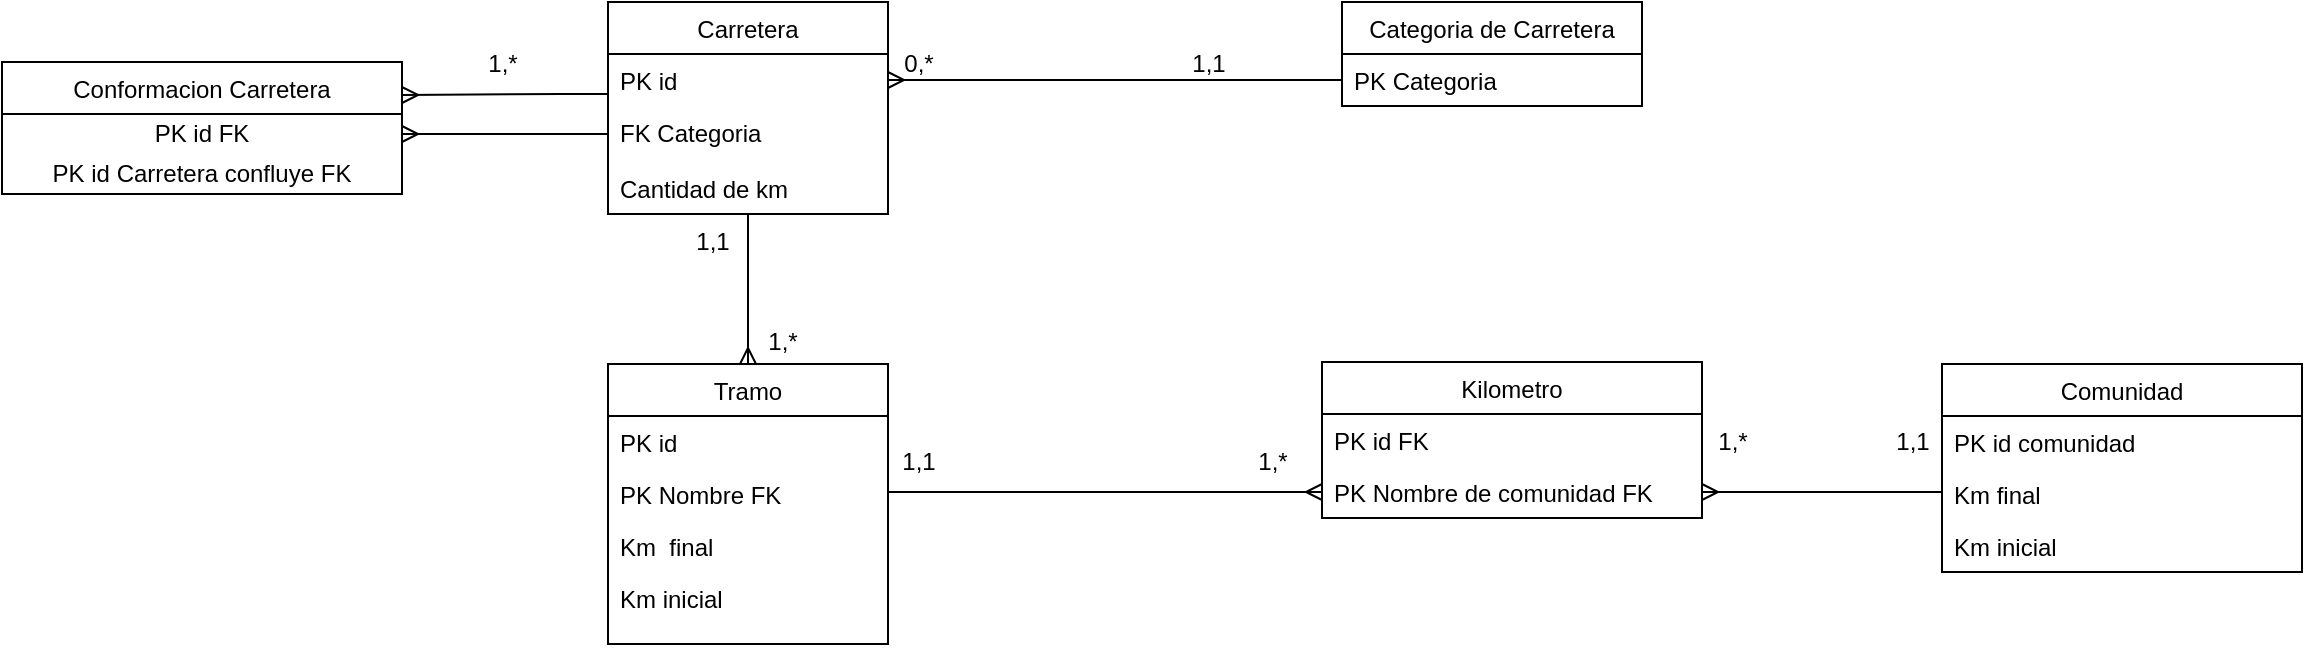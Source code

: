 <mxfile version="14.6.0" type="github"><diagram id="sXKFnosdS9CpjStGpaaK" name="Page-1"><mxGraphModel dx="1304" dy="567" grid="1" gridSize="10" guides="1" tooltips="1" connect="1" arrows="1" fold="1" page="1" pageScale="1" pageWidth="850" pageHeight="1100" math="0" shadow="0"><root><mxCell id="0"/><mxCell id="1" parent="0"/><mxCell id="_kONYAwKLRF5fIC91RFP-21" style="edgeStyle=orthogonalEdgeStyle;rounded=0;orthogonalLoop=1;jettySize=auto;html=1;endArrow=ERmany;endFill=0;" parent="1" source="_kONYAwKLRF5fIC91RFP-1" target="_kONYAwKLRF5fIC91RFP-10" edge="1"><mxGeometry relative="1" as="geometry"/></mxCell><mxCell id="_kONYAwKLRF5fIC91RFP-1" value="Carretera" style="swimlane;fontStyle=0;childLayout=stackLayout;horizontal=1;startSize=26;fillColor=none;horizontalStack=0;resizeParent=1;resizeParentMax=0;resizeLast=0;collapsible=1;marginBottom=0;" parent="1" vertex="1"><mxGeometry x="363" y="100" width="140" height="106" as="geometry"/></mxCell><mxCell id="_kONYAwKLRF5fIC91RFP-2" value="PK id" style="text;strokeColor=none;fillColor=none;align=left;verticalAlign=top;spacingLeft=4;spacingRight=4;overflow=hidden;rotatable=0;points=[[0,0.5],[1,0.5]];portConstraint=eastwest;" parent="_kONYAwKLRF5fIC91RFP-1" vertex="1"><mxGeometry y="26" width="140" height="26" as="geometry"/></mxCell><mxCell id="_kONYAwKLRF5fIC91RFP-4" value="FK Categoria&#10;" style="text;strokeColor=none;fillColor=none;align=left;verticalAlign=top;spacingLeft=4;spacingRight=4;overflow=hidden;rotatable=0;points=[[0,0.5],[1,0.5]];portConstraint=eastwest;" parent="_kONYAwKLRF5fIC91RFP-1" vertex="1"><mxGeometry y="52" width="140" height="28" as="geometry"/></mxCell><mxCell id="_kONYAwKLRF5fIC91RFP-23" value="Cantidad de km" style="text;strokeColor=none;fillColor=none;align=left;verticalAlign=top;spacingLeft=4;spacingRight=4;overflow=hidden;rotatable=0;points=[[0,0.5],[1,0.5]];portConstraint=eastwest;" parent="_kONYAwKLRF5fIC91RFP-1" vertex="1"><mxGeometry y="80" width="140" height="26" as="geometry"/></mxCell><mxCell id="_kONYAwKLRF5fIC91RFP-5" value="Categoria de Carretera" style="swimlane;fontStyle=0;childLayout=stackLayout;horizontal=1;startSize=26;fillColor=none;horizontalStack=0;resizeParent=1;resizeParentMax=0;resizeLast=0;collapsible=1;marginBottom=0;" parent="1" vertex="1"><mxGeometry x="730" y="100" width="150" height="52" as="geometry"/></mxCell><mxCell id="_kONYAwKLRF5fIC91RFP-7" value="PK Categoria" style="text;strokeColor=none;fillColor=none;align=left;verticalAlign=top;spacingLeft=4;spacingRight=4;overflow=hidden;rotatable=0;points=[[0,0.5],[1,0.5]];portConstraint=eastwest;" parent="_kONYAwKLRF5fIC91RFP-5" vertex="1"><mxGeometry y="26" width="150" height="26" as="geometry"/></mxCell><mxCell id="_kONYAwKLRF5fIC91RFP-10" value="Tramo" style="swimlane;fontStyle=0;childLayout=stackLayout;horizontal=1;startSize=26;fillColor=none;horizontalStack=0;resizeParent=1;resizeParentMax=0;resizeLast=0;collapsible=1;marginBottom=0;" parent="1" vertex="1"><mxGeometry x="363" y="281" width="140" height="140" as="geometry"/></mxCell><mxCell id="_kONYAwKLRF5fIC91RFP-28" value="PK id" style="text;strokeColor=none;fillColor=none;align=left;verticalAlign=top;spacingLeft=4;spacingRight=4;overflow=hidden;rotatable=0;points=[[0,0.5],[1,0.5]];portConstraint=eastwest;" parent="_kONYAwKLRF5fIC91RFP-10" vertex="1"><mxGeometry y="26" width="140" height="26" as="geometry"/></mxCell><mxCell id="_kONYAwKLRF5fIC91RFP-11" value="PK Nombre FK" style="text;strokeColor=none;fillColor=none;align=left;verticalAlign=top;spacingLeft=4;spacingRight=4;overflow=hidden;rotatable=0;points=[[0,0.5],[1,0.5]];portConstraint=eastwest;" parent="_kONYAwKLRF5fIC91RFP-10" vertex="1"><mxGeometry y="52" width="140" height="26" as="geometry"/></mxCell><mxCell id="rfUbpbk3-Up4NSns69iV-2" value="Km  final" style="text;strokeColor=none;fillColor=none;align=left;verticalAlign=top;spacingLeft=4;spacingRight=4;overflow=hidden;rotatable=0;points=[[0,0.5],[1,0.5]];portConstraint=eastwest;" parent="_kONYAwKLRF5fIC91RFP-10" vertex="1"><mxGeometry y="78" width="140" height="26" as="geometry"/></mxCell><mxCell id="_kONYAwKLRF5fIC91RFP-47" value="Km inicial" style="text;strokeColor=none;fillColor=none;align=left;verticalAlign=top;spacingLeft=4;spacingRight=4;overflow=hidden;rotatable=0;points=[[0,0.5],[1,0.5]];portConstraint=eastwest;" parent="_kONYAwKLRF5fIC91RFP-10" vertex="1"><mxGeometry y="104" width="140" height="36" as="geometry"/></mxCell><mxCell id="_kONYAwKLRF5fIC91RFP-14" value="Comunidad" style="swimlane;fontStyle=0;childLayout=stackLayout;horizontal=1;startSize=26;fillColor=none;horizontalStack=0;resizeParent=1;resizeParentMax=0;resizeLast=0;collapsible=1;marginBottom=0;" parent="1" vertex="1"><mxGeometry x="1030" y="281" width="180" height="104" as="geometry"/></mxCell><mxCell id="_kONYAwKLRF5fIC91RFP-15" value="PK id comunidad" style="text;strokeColor=none;fillColor=none;align=left;verticalAlign=top;spacingLeft=4;spacingRight=4;overflow=hidden;rotatable=0;points=[[0,0.5],[1,0.5]];portConstraint=eastwest;" parent="_kONYAwKLRF5fIC91RFP-14" vertex="1"><mxGeometry y="26" width="180" height="26" as="geometry"/></mxCell><mxCell id="rfUbpbk3-Up4NSns69iV-4" value="Km final" style="text;strokeColor=none;fillColor=none;align=left;verticalAlign=top;spacingLeft=4;spacingRight=4;overflow=hidden;rotatable=0;points=[[0,0.5],[1,0.5]];portConstraint=eastwest;" parent="_kONYAwKLRF5fIC91RFP-14" vertex="1"><mxGeometry y="52" width="180" height="26" as="geometry"/></mxCell><mxCell id="rfUbpbk3-Up4NSns69iV-3" value="Km inicial" style="text;strokeColor=none;fillColor=none;align=left;verticalAlign=top;spacingLeft=4;spacingRight=4;overflow=hidden;rotatable=0;points=[[0,0.5],[1,0.5]];portConstraint=eastwest;" parent="_kONYAwKLRF5fIC91RFP-14" vertex="1"><mxGeometry y="78" width="180" height="26" as="geometry"/></mxCell><mxCell id="_kONYAwKLRF5fIC91RFP-18" style="edgeStyle=orthogonalEdgeStyle;rounded=0;orthogonalLoop=1;jettySize=auto;html=1;entryX=1;entryY=0.5;entryDx=0;entryDy=0;endArrow=ERmany;endFill=0;" parent="1" source="_kONYAwKLRF5fIC91RFP-7" target="_kONYAwKLRF5fIC91RFP-2" edge="1"><mxGeometry relative="1" as="geometry"/></mxCell><mxCell id="_kONYAwKLRF5fIC91RFP-19" value="0,*" style="text;html=1;align=center;verticalAlign=middle;resizable=0;points=[];autosize=1;strokeColor=none;" parent="1" vertex="1"><mxGeometry x="503" y="121" width="30" height="20" as="geometry"/></mxCell><mxCell id="_kONYAwKLRF5fIC91RFP-22" value="1,1" style="text;html=1;align=center;verticalAlign=middle;resizable=0;points=[];autosize=1;strokeColor=none;" parent="1" vertex="1"><mxGeometry x="648" y="121" width="30" height="20" as="geometry"/></mxCell><mxCell id="_kONYAwKLRF5fIC91RFP-24" value="Kilometro" style="swimlane;fontStyle=0;childLayout=stackLayout;horizontal=1;startSize=26;fillColor=none;horizontalStack=0;resizeParent=1;resizeParentMax=0;resizeLast=0;collapsible=1;marginBottom=0;" parent="1" vertex="1"><mxGeometry x="720" y="280" width="190" height="78" as="geometry"/></mxCell><mxCell id="_kONYAwKLRF5fIC91RFP-25" value="PK id FK" style="text;strokeColor=none;fillColor=none;align=left;verticalAlign=top;spacingLeft=4;spacingRight=4;overflow=hidden;rotatable=0;points=[[0,0.5],[1,0.5]];portConstraint=eastwest;" parent="_kONYAwKLRF5fIC91RFP-24" vertex="1"><mxGeometry y="26" width="190" height="26" as="geometry"/></mxCell><mxCell id="_kONYAwKLRF5fIC91RFP-26" value="PK Nombre de comunidad FK" style="text;strokeColor=none;fillColor=none;align=left;verticalAlign=top;spacingLeft=4;spacingRight=4;overflow=hidden;rotatable=0;points=[[0,0.5],[1,0.5]];portConstraint=eastwest;" parent="_kONYAwKLRF5fIC91RFP-24" vertex="1"><mxGeometry y="52" width="190" height="26" as="geometry"/></mxCell><mxCell id="_kONYAwKLRF5fIC91RFP-37" style="edgeStyle=orthogonalEdgeStyle;rounded=0;orthogonalLoop=1;jettySize=auto;html=1;entryX=0;entryY=0.5;entryDx=0;entryDy=0;endArrow=ERmany;endFill=0;" parent="1" source="_kONYAwKLRF5fIC91RFP-11" target="_kONYAwKLRF5fIC91RFP-26" edge="1"><mxGeometry relative="1" as="geometry"><Array as="points"><mxPoint x="560" y="345"/><mxPoint x="560" y="345"/></Array></mxGeometry></mxCell><mxCell id="_kONYAwKLRF5fIC91RFP-40" value="1,*" style="text;html=1;align=center;verticalAlign=middle;resizable=0;points=[];autosize=1;strokeColor=none;" parent="1" vertex="1"><mxGeometry x="435" y="260" width="30" height="20" as="geometry"/></mxCell><mxCell id="_kONYAwKLRF5fIC91RFP-41" value="1,1" style="text;html=1;align=center;verticalAlign=middle;resizable=0;points=[];autosize=1;strokeColor=none;" parent="1" vertex="1"><mxGeometry x="400" y="210" width="30" height="20" as="geometry"/></mxCell><mxCell id="_kONYAwKLRF5fIC91RFP-42" value="1,*" style="text;html=1;align=center;verticalAlign=middle;resizable=0;points=[];autosize=1;strokeColor=none;" parent="1" vertex="1"><mxGeometry x="680" y="320" width="30" height="20" as="geometry"/></mxCell><mxCell id="_kONYAwKLRF5fIC91RFP-43" value="1,*" style="text;html=1;align=center;verticalAlign=middle;resizable=0;points=[];autosize=1;strokeColor=none;" parent="1" vertex="1"><mxGeometry x="910" y="310" width="30" height="20" as="geometry"/></mxCell><mxCell id="_kONYAwKLRF5fIC91RFP-44" value="1,1" style="text;html=1;align=center;verticalAlign=middle;resizable=0;points=[];autosize=1;strokeColor=none;" parent="1" vertex="1"><mxGeometry x="1000" y="310" width="30" height="20" as="geometry"/></mxCell><mxCell id="_kONYAwKLRF5fIC91RFP-45" value="1,1" style="text;html=1;align=center;verticalAlign=middle;resizable=0;points=[];autosize=1;strokeColor=none;" parent="1" vertex="1"><mxGeometry x="503" y="320" width="30" height="20" as="geometry"/></mxCell><mxCell id="rfUbpbk3-Up4NSns69iV-5" style="edgeStyle=orthogonalEdgeStyle;rounded=0;orthogonalLoop=1;jettySize=auto;html=1;endArrow=ERmany;endFill=0;" parent="1" source="rfUbpbk3-Up4NSns69iV-4" target="_kONYAwKLRF5fIC91RFP-26" edge="1"><mxGeometry relative="1" as="geometry"><Array as="points"><mxPoint x="1000" y="345"/><mxPoint x="1000" y="345"/></Array></mxGeometry></mxCell><mxCell id="ivBWJ3zchUbzaqz3cQ2A-3" value="Conformacion Carretera" style="swimlane;fontStyle=0;childLayout=stackLayout;horizontal=1;startSize=26;fillColor=none;horizontalStack=0;resizeParent=1;resizeParentMax=0;resizeLast=0;collapsible=1;marginBottom=0;" vertex="1" parent="1"><mxGeometry x="60" y="130" width="200" height="66" as="geometry"/></mxCell><mxCell id="ivBWJ3zchUbzaqz3cQ2A-9" value="PK id FK" style="text;html=1;strokeColor=none;fillColor=none;align=center;verticalAlign=middle;whiteSpace=wrap;rounded=0;" vertex="1" parent="ivBWJ3zchUbzaqz3cQ2A-3"><mxGeometry y="26" width="200" height="20" as="geometry"/></mxCell><mxCell id="ivBWJ3zchUbzaqz3cQ2A-11" value="PK id Carretera confluye FK" style="text;html=1;strokeColor=none;fillColor=none;align=center;verticalAlign=middle;whiteSpace=wrap;rounded=0;" vertex="1" parent="ivBWJ3zchUbzaqz3cQ2A-3"><mxGeometry y="46" width="200" height="20" as="geometry"/></mxCell><mxCell id="ivBWJ3zchUbzaqz3cQ2A-8" style="edgeStyle=orthogonalEdgeStyle;rounded=0;orthogonalLoop=1;jettySize=auto;html=1;entryX=1;entryY=0.25;entryDx=0;entryDy=0;endArrow=ERmany;endFill=0;" edge="1" parent="1" source="_kONYAwKLRF5fIC91RFP-2" target="ivBWJ3zchUbzaqz3cQ2A-3"><mxGeometry relative="1" as="geometry"><Array as="points"><mxPoint x="340" y="146"/><mxPoint x="340" y="146"/></Array></mxGeometry></mxCell><mxCell id="ivBWJ3zchUbzaqz3cQ2A-16" value="1,*" style="text;html=1;align=center;verticalAlign=middle;resizable=0;points=[];autosize=1;strokeColor=none;" vertex="1" parent="1"><mxGeometry x="295" y="121" width="30" height="20" as="geometry"/></mxCell><mxCell id="ivBWJ3zchUbzaqz3cQ2A-18" style="edgeStyle=orthogonalEdgeStyle;rounded=0;orthogonalLoop=1;jettySize=auto;html=1;entryX=1;entryY=0.5;entryDx=0;entryDy=0;endArrow=ERmany;endFill=0;" edge="1" parent="1" source="_kONYAwKLRF5fIC91RFP-4" target="ivBWJ3zchUbzaqz3cQ2A-9"><mxGeometry relative="1" as="geometry"/></mxCell></root></mxGraphModel></diagram></mxfile>
